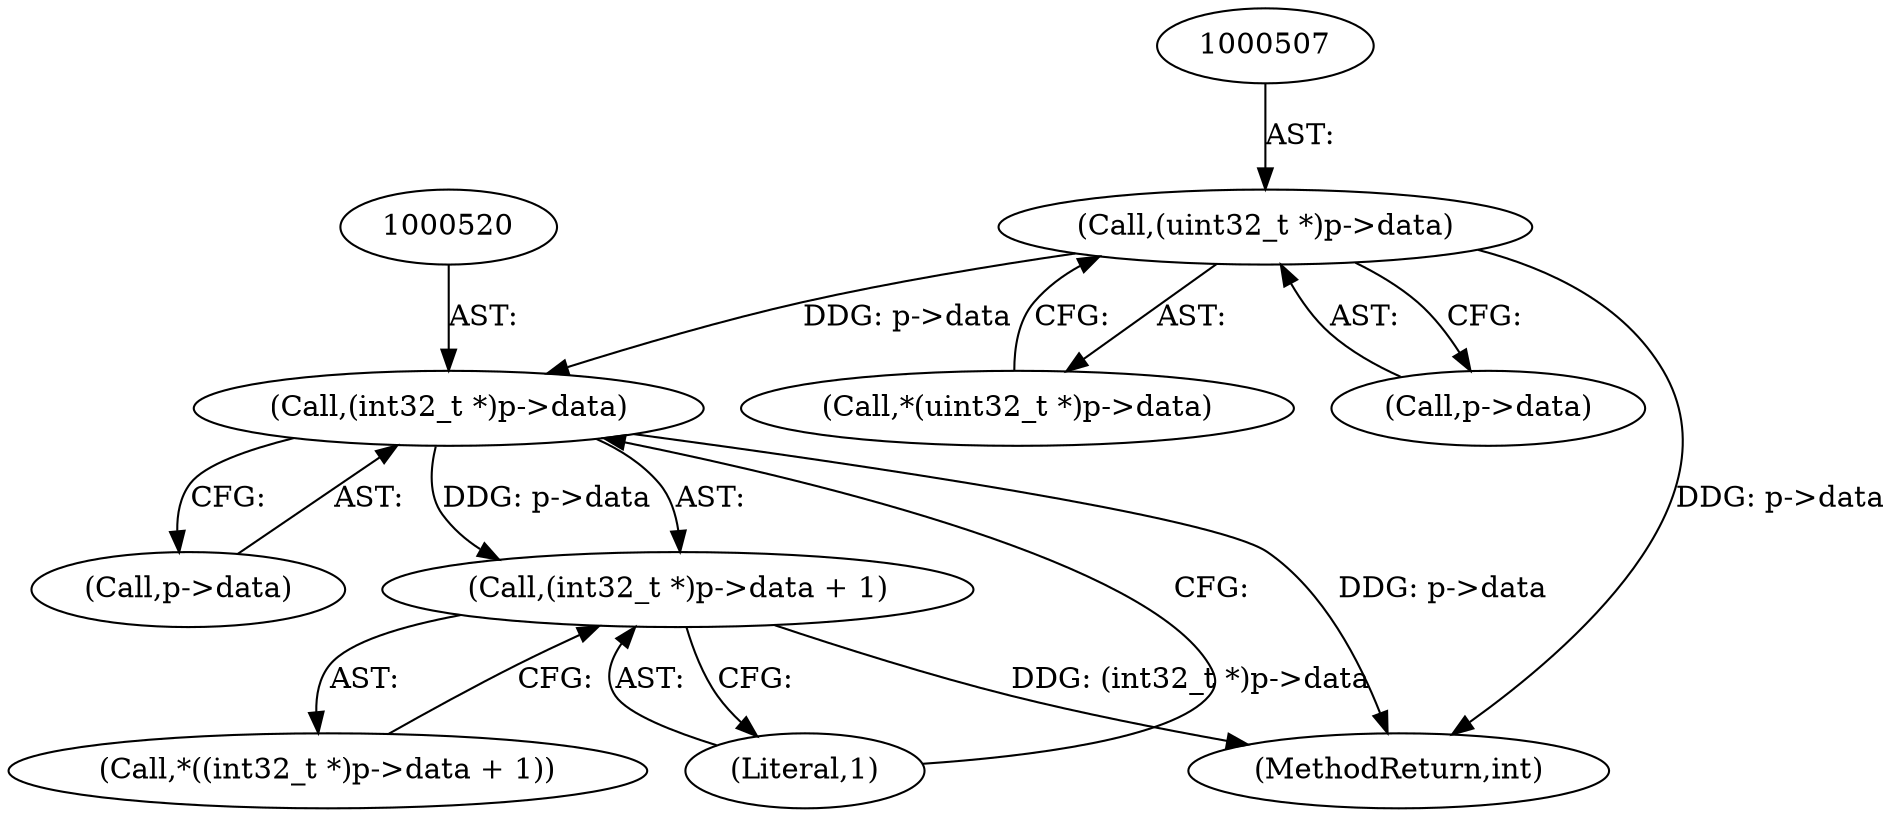 digraph "0_Android_aeea52da00d210587fb3ed895de3d5f2e0264c88_3@pointer" {
"1000506" [label="(Call,(uint32_t *)p->data)"];
"1000519" [label="(Call,(int32_t *)p->data)"];
"1000518" [label="(Call,(int32_t *)p->data + 1)"];
"1000505" [label="(Call,*(uint32_t *)p->data)"];
"1000506" [label="(Call,(uint32_t *)p->data)"];
"1000508" [label="(Call,p->data)"];
"1000521" [label="(Call,p->data)"];
"1000555" [label="(MethodReturn,int)"];
"1000517" [label="(Call,*((int32_t *)p->data + 1))"];
"1000518" [label="(Call,(int32_t *)p->data + 1)"];
"1000524" [label="(Literal,1)"];
"1000519" [label="(Call,(int32_t *)p->data)"];
"1000506" -> "1000505"  [label="AST: "];
"1000506" -> "1000508"  [label="CFG: "];
"1000507" -> "1000506"  [label="AST: "];
"1000508" -> "1000506"  [label="AST: "];
"1000505" -> "1000506"  [label="CFG: "];
"1000506" -> "1000555"  [label="DDG: p->data"];
"1000506" -> "1000519"  [label="DDG: p->data"];
"1000519" -> "1000518"  [label="AST: "];
"1000519" -> "1000521"  [label="CFG: "];
"1000520" -> "1000519"  [label="AST: "];
"1000521" -> "1000519"  [label="AST: "];
"1000524" -> "1000519"  [label="CFG: "];
"1000519" -> "1000555"  [label="DDG: p->data"];
"1000519" -> "1000518"  [label="DDG: p->data"];
"1000518" -> "1000517"  [label="AST: "];
"1000518" -> "1000524"  [label="CFG: "];
"1000524" -> "1000518"  [label="AST: "];
"1000517" -> "1000518"  [label="CFG: "];
"1000518" -> "1000555"  [label="DDG: (int32_t *)p->data"];
}
